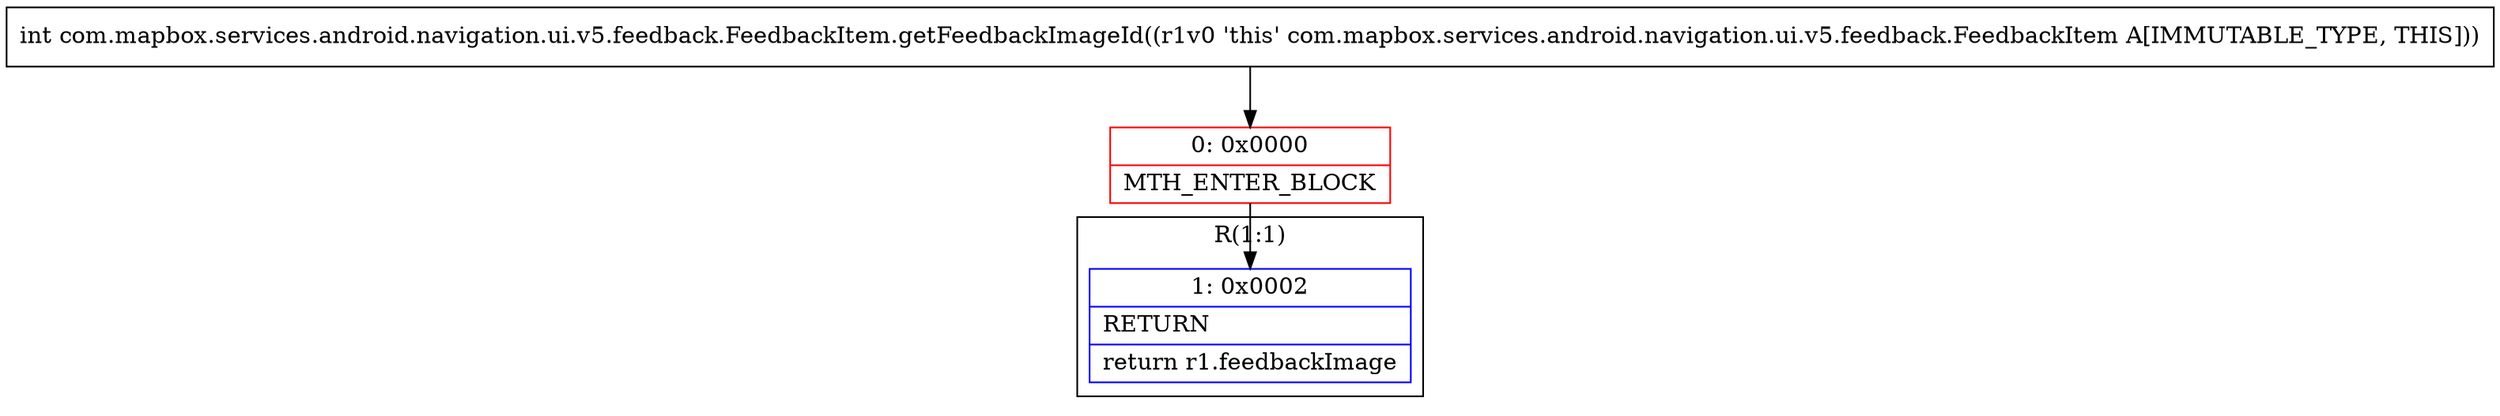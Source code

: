 digraph "CFG forcom.mapbox.services.android.navigation.ui.v5.feedback.FeedbackItem.getFeedbackImageId()I" {
subgraph cluster_Region_641645596 {
label = "R(1:1)";
node [shape=record,color=blue];
Node_1 [shape=record,label="{1\:\ 0x0002|RETURN\l|return r1.feedbackImage\l}"];
}
Node_0 [shape=record,color=red,label="{0\:\ 0x0000|MTH_ENTER_BLOCK\l}"];
MethodNode[shape=record,label="{int com.mapbox.services.android.navigation.ui.v5.feedback.FeedbackItem.getFeedbackImageId((r1v0 'this' com.mapbox.services.android.navigation.ui.v5.feedback.FeedbackItem A[IMMUTABLE_TYPE, THIS])) }"];
MethodNode -> Node_0;
Node_0 -> Node_1;
}

